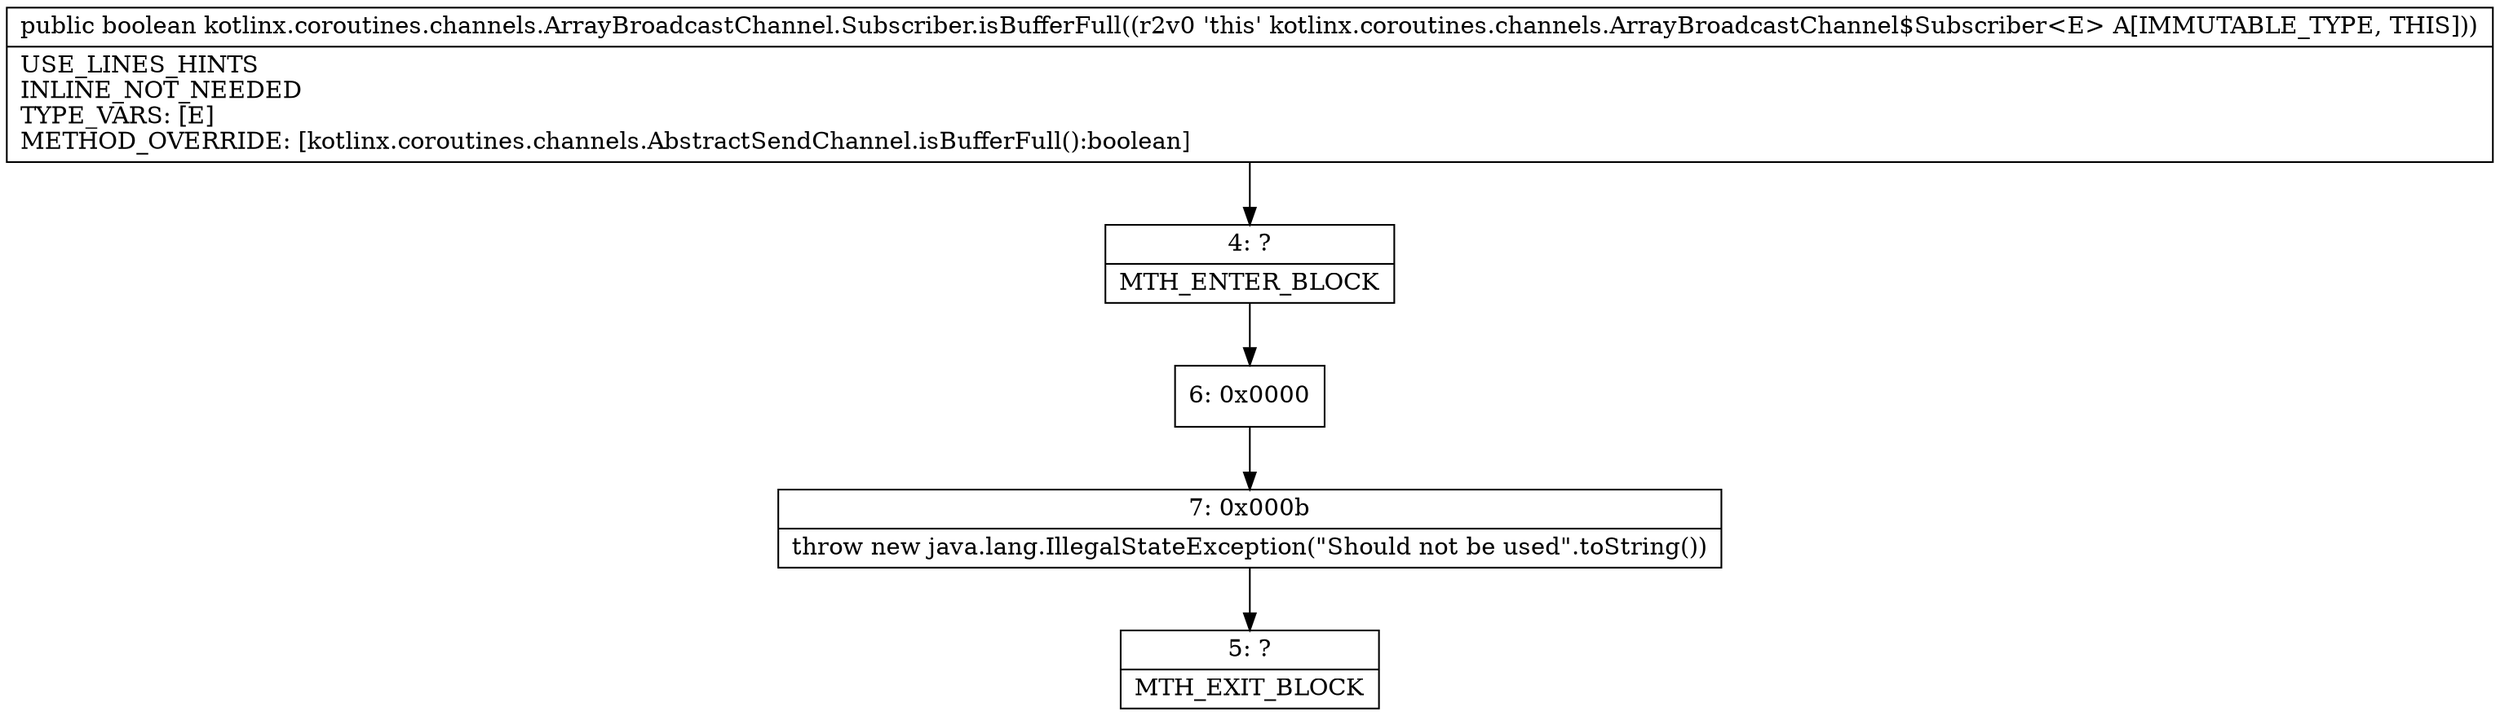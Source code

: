 digraph "CFG forkotlinx.coroutines.channels.ArrayBroadcastChannel.Subscriber.isBufferFull()Z" {
Node_4 [shape=record,label="{4\:\ ?|MTH_ENTER_BLOCK\l}"];
Node_6 [shape=record,label="{6\:\ 0x0000}"];
Node_7 [shape=record,label="{7\:\ 0x000b|throw new java.lang.IllegalStateException(\"Should not be used\".toString())\l}"];
Node_5 [shape=record,label="{5\:\ ?|MTH_EXIT_BLOCK\l}"];
MethodNode[shape=record,label="{public boolean kotlinx.coroutines.channels.ArrayBroadcastChannel.Subscriber.isBufferFull((r2v0 'this' kotlinx.coroutines.channels.ArrayBroadcastChannel$Subscriber\<E\> A[IMMUTABLE_TYPE, THIS]))  | USE_LINES_HINTS\lINLINE_NOT_NEEDED\lTYPE_VARS: [E]\lMETHOD_OVERRIDE: [kotlinx.coroutines.channels.AbstractSendChannel.isBufferFull():boolean]\l}"];
MethodNode -> Node_4;Node_4 -> Node_6;
Node_6 -> Node_7;
Node_7 -> Node_5;
}

